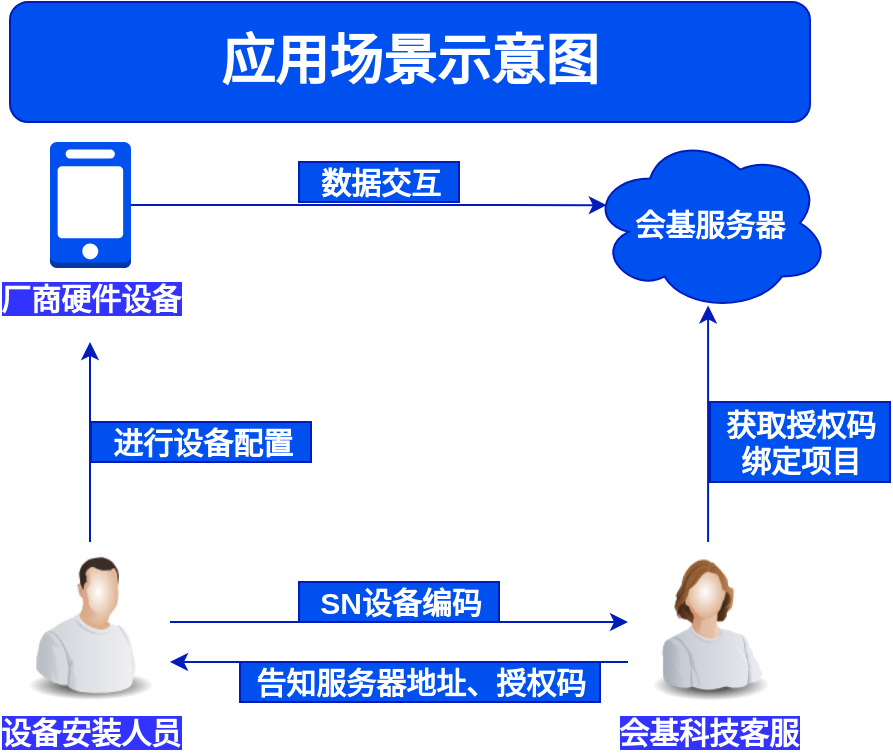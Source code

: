 <mxfile version="12.3.6" type="github" pages="1"><diagram id="oIIxbdemw8THBCae0O9m" name="第 1 页"><mxGraphModel dx="981" dy="1661" grid="1" gridSize="10" guides="1" tooltips="1" connect="1" arrows="1" fold="1" page="1" pageScale="1" pageWidth="827" pageHeight="1169" math="0" shadow="0"><root><mxCell id="0"/><mxCell id="1" parent="0"/><mxCell id="MlHlvLZix1t-NmI1T0BR-3" style="edgeStyle=orthogonalEdgeStyle;rounded=0;orthogonalLoop=1;jettySize=auto;html=1;fillColor=#0050ef;strokeColor=#001DBC;fontSize=15;fontStyle=1" edge="1" parent="1" source="MlHlvLZix1t-NmI1T0BR-1" target="MlHlvLZix1t-NmI1T0BR-2"><mxGeometry relative="1" as="geometry"><mxPoint x="338" y="220" as="targetPoint"/></mxGeometry></mxCell><mxCell id="MlHlvLZix1t-NmI1T0BR-19" style="edgeStyle=orthogonalEdgeStyle;rounded=0;orthogonalLoop=1;jettySize=auto;html=1;fillColor=#0050ef;strokeColor=#001DBC;fontSize=15;fontStyle=1" edge="1" parent="1" source="MlHlvLZix1t-NmI1T0BR-1"><mxGeometry relative="1" as="geometry"><mxPoint x="150" y="80" as="targetPoint"/></mxGeometry></mxCell><mxCell id="MlHlvLZix1t-NmI1T0BR-1" value="&lt;span style=&quot;background-color: rgb(51 , 51 , 255)&quot;&gt;设备安装人员&lt;/span&gt;" style="image;html=1;labelBackgroundColor=#ffffff;image=img/lib/clip_art/people/Worker_Man_128x128.png;fillColor=#0050ef;strokeColor=#001DBC;fontColor=#ffffff;fontSize=15;fontStyle=1" vertex="1" parent="1"><mxGeometry x="110" y="180" width="80" height="80" as="geometry"/></mxCell><mxCell id="MlHlvLZix1t-NmI1T0BR-5" style="edgeStyle=orthogonalEdgeStyle;rounded=0;orthogonalLoop=1;jettySize=auto;html=1;exitX=0;exitY=0.75;exitDx=0;exitDy=0;entryX=1;entryY=0.75;entryDx=0;entryDy=0;fillColor=#0050ef;strokeColor=#001DBC;fontSize=15;fontStyle=1" edge="1" parent="1" source="MlHlvLZix1t-NmI1T0BR-2" target="MlHlvLZix1t-NmI1T0BR-1"><mxGeometry relative="1" as="geometry"/></mxCell><mxCell id="MlHlvLZix1t-NmI1T0BR-13" style="edgeStyle=orthogonalEdgeStyle;rounded=0;orthogonalLoop=1;jettySize=auto;html=1;entryX=0.492;entryY=0.963;entryDx=0;entryDy=0;entryPerimeter=0;fillColor=#0050ef;strokeColor=#001DBC;fontSize=15;fontStyle=1" edge="1" parent="1" source="MlHlvLZix1t-NmI1T0BR-2" target="MlHlvLZix1t-NmI1T0BR-6"><mxGeometry relative="1" as="geometry"/></mxCell><mxCell id="MlHlvLZix1t-NmI1T0BR-2" value="&lt;span style=&quot;background-color: rgb(51 , 51 , 255)&quot;&gt;会基科技客服&lt;/span&gt;" style="image;html=1;labelBackgroundColor=#ffffff;image=img/lib/clip_art/people/Worker_Woman_128x128.png;fillColor=#0050ef;strokeColor=#001DBC;fontColor=#ffffff;fontSize=15;fontStyle=1" vertex="1" parent="1"><mxGeometry x="419" y="180" width="80" height="80" as="geometry"/></mxCell><mxCell id="MlHlvLZix1t-NmI1T0BR-4" value="SN设备编码" style="text;html=1;align=center;verticalAlign=middle;resizable=0;points=[];;autosize=1;fillColor=#0050ef;strokeColor=#001DBC;fontColor=#ffffff;fontSize=15;fontStyle=1" vertex="1" parent="1"><mxGeometry x="254.5" y="200" width="100" height="20" as="geometry"/></mxCell><mxCell id="MlHlvLZix1t-NmI1T0BR-6" value="会基服务器" style="ellipse;shape=cloud;whiteSpace=wrap;html=1;fillColor=#0050ef;strokeColor=#001DBC;fontColor=#ffffff;fontSize=15;fontStyle=1" vertex="1" parent="1"><mxGeometry x="400" y="-24" width="120" height="89" as="geometry"/></mxCell><mxCell id="MlHlvLZix1t-NmI1T0BR-10" value="告知服务器地址、授权码" style="text;html=1;align=center;verticalAlign=middle;resizable=0;points=[];;autosize=1;fillColor=#0050ef;strokeColor=#001DBC;fontColor=#ffffff;fontSize=15;fontStyle=1" vertex="1" parent="1"><mxGeometry x="225" y="240" width="180" height="20" as="geometry"/></mxCell><mxCell id="MlHlvLZix1t-NmI1T0BR-16" value="进行设备配置" style="text;html=1;align=center;verticalAlign=middle;resizable=0;points=[];;autosize=1;fillColor=#0050ef;strokeColor=#001DBC;fontColor=#ffffff;fontSize=15;fontStyle=1" vertex="1" parent="1"><mxGeometry x="150.5" y="120" width="110" height="20" as="geometry"/></mxCell><mxCell id="MlHlvLZix1t-NmI1T0BR-17" value="获取授权码&lt;br style=&quot;font-size: 15px;&quot;&gt;绑定项目" style="text;html=1;align=center;verticalAlign=middle;resizable=0;points=[];;autosize=1;fillColor=#0050ef;strokeColor=#001DBC;fontColor=#ffffff;fontSize=15;fontStyle=1" vertex="1" parent="1"><mxGeometry x="460" y="110" width="90" height="40" as="geometry"/></mxCell><mxCell id="MlHlvLZix1t-NmI1T0BR-21" style="edgeStyle=orthogonalEdgeStyle;rounded=0;orthogonalLoop=1;jettySize=auto;html=1;entryX=0.07;entryY=0.4;entryDx=0;entryDy=0;entryPerimeter=0;fillColor=#0050ef;strokeColor=#001DBC;fontSize=15;fontStyle=1" edge="1" parent="1" source="MlHlvLZix1t-NmI1T0BR-20" target="MlHlvLZix1t-NmI1T0BR-6"><mxGeometry relative="1" as="geometry"/></mxCell><mxCell id="MlHlvLZix1t-NmI1T0BR-20" value="&lt;span style=&quot;background-color: rgb(51 , 51 , 255)&quot;&gt;厂商硬件设备&lt;/span&gt;" style="outlineConnect=0;dashed=0;verticalLabelPosition=bottom;verticalAlign=top;align=center;html=1;shape=mxgraph.aws3.mobile_client;fillColor=#0050ef;strokeColor=#001DBC;fontColor=#ffffff;fontSize=15;fontStyle=1" vertex="1" parent="1"><mxGeometry x="130" y="-20" width="40.5" height="63" as="geometry"/></mxCell><mxCell id="MlHlvLZix1t-NmI1T0BR-22" value="数据交互" style="text;html=1;align=center;verticalAlign=middle;resizable=0;points=[];;autosize=1;fillColor=#0050ef;strokeColor=#001DBC;fontColor=#ffffff;fontSize=15;fontStyle=1" vertex="1" parent="1"><mxGeometry x="254.5" y="-10" width="80" height="20" as="geometry"/></mxCell><mxCell id="MlHlvLZix1t-NmI1T0BR-23" value="应用场景示意图" style="rounded=1;whiteSpace=wrap;html=1;fillColor=#0050ef;strokeColor=#001DBC;fontColor=#ffffff;fontSize=27;fontStyle=1" vertex="1" parent="1"><mxGeometry x="110" y="-90" width="400" height="60" as="geometry"/></mxCell></root></mxGraphModel></diagram></mxfile>
